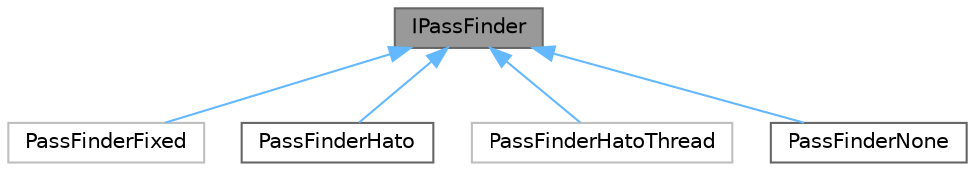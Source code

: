 digraph "IPassFinder"
{
 // LATEX_PDF_SIZE
  bgcolor="transparent";
  edge [fontname=Helvetica,fontsize=10,labelfontname=Helvetica,labelfontsize=10];
  node [fontname=Helvetica,fontsize=10,shape=box,height=0.2,width=0.4];
  Node1 [id="Node000001",label="IPassFinder",height=0.2,width=0.4,color="gray40", fillcolor="grey60", style="filled", fontcolor="black",tooltip="グラフ探索を行うクラスのインターフェイス．実体は作成できないのでこれを継承してたクラスを使うこと．"];
  Node1 -> Node2 [id="edge1_Node000001_Node000002",dir="back",color="steelblue1",style="solid",tooltip=" "];
  Node2 [id="Node000002",label="PassFinderFixed",height=0.2,width=0.4,color="grey75", fillcolor="white", style="filled",URL="$class_pass_finder_fixed.html",tooltip=" "];
  Node1 -> Node3 [id="edge2_Node000001_Node000003",dir="back",color="steelblue1",style="solid",tooltip=" "];
  Node3 [id="Node000003",label="PassFinderHato",height=0.2,width=0.4,color="gray40", fillcolor="white", style="filled",URL="$class_pass_finder_hato.html",tooltip="波東先輩の手法で，グラフ探索を行うクラス．"];
  Node1 -> Node4 [id="edge3_Node000001_Node000004",dir="back",color="steelblue1",style="solid",tooltip=" "];
  Node4 [id="Node000004",label="PassFinderHatoThread",height=0.2,width=0.4,color="grey75", fillcolor="white", style="filled",URL="$class_pass_finder_hato_thread.html",tooltip=" "];
  Node1 -> Node5 [id="edge4_Node000001_Node000005",dir="back",color="steelblue1",style="solid",tooltip=" "];
  Node5 [id="Node000005",label="PassFinderNone",height=0.2,width=0.4,color="gray40", fillcolor="white", style="filled",URL="$class_pass_finder_none.html",tooltip="グラフ探索を行わないクラス．Graphicクラスのデバッグを行う際に用いる．"];
}
